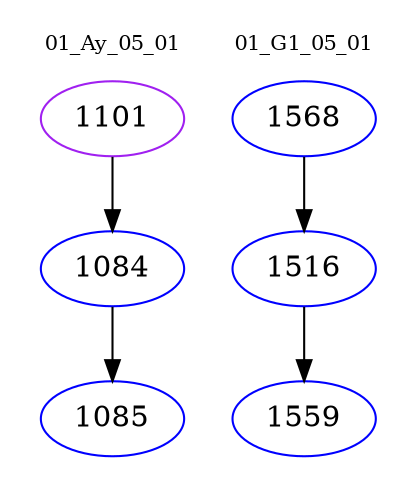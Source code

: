 digraph{
subgraph cluster_0 {
color = white
label = "01_Ay_05_01";
fontsize=10;
T0_1101 [label="1101", color="purple"]
T0_1101 -> T0_1084 [color="black"]
T0_1084 [label="1084", color="blue"]
T0_1084 -> T0_1085 [color="black"]
T0_1085 [label="1085", color="blue"]
}
subgraph cluster_1 {
color = white
label = "01_G1_05_01";
fontsize=10;
T1_1568 [label="1568", color="blue"]
T1_1568 -> T1_1516 [color="black"]
T1_1516 [label="1516", color="blue"]
T1_1516 -> T1_1559 [color="black"]
T1_1559 [label="1559", color="blue"]
}
}
